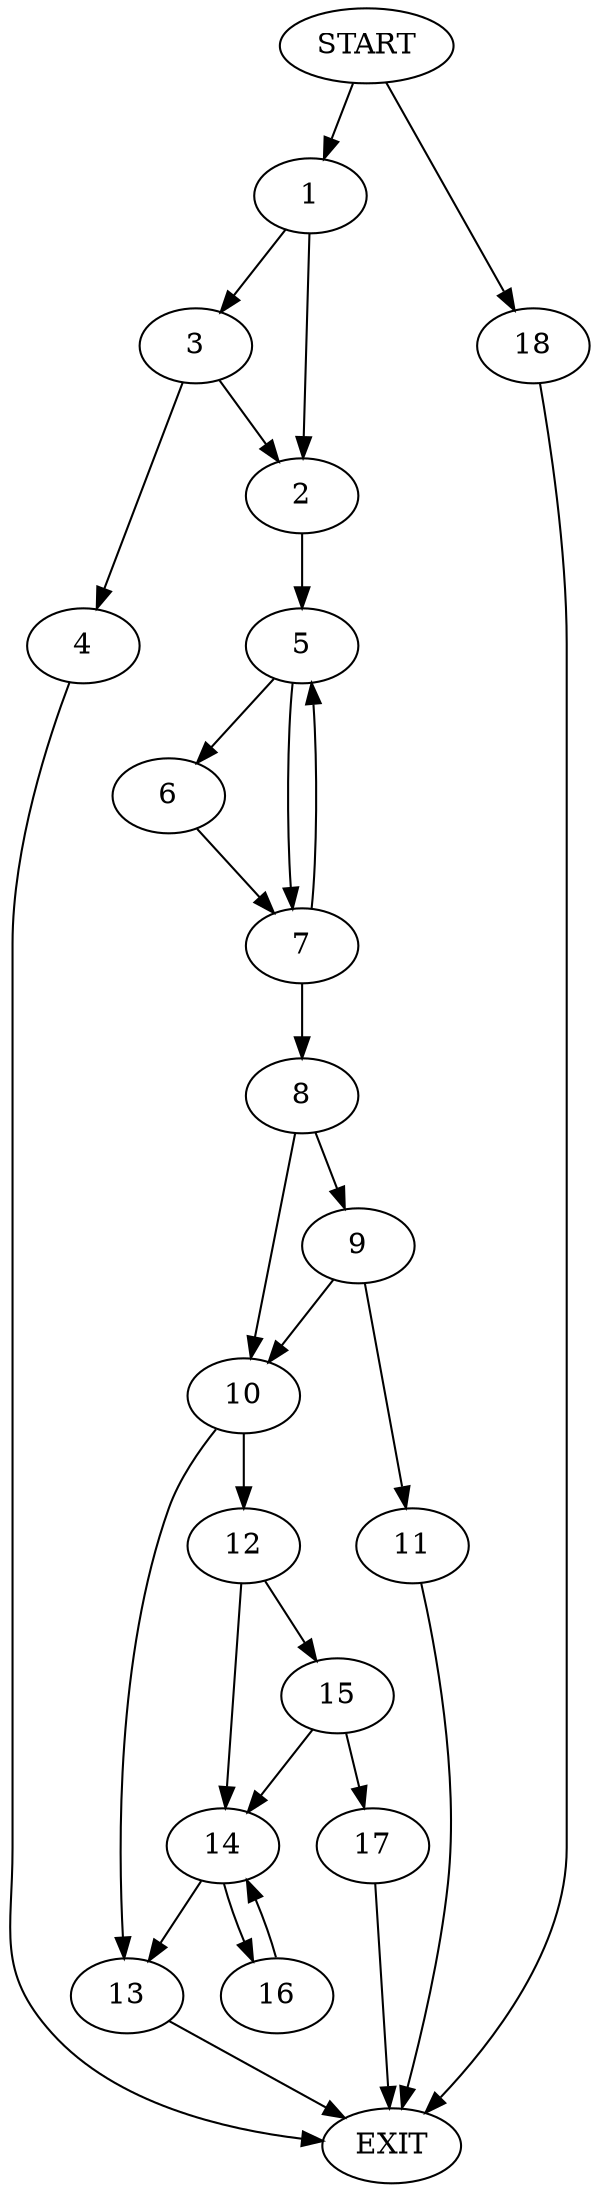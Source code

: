 digraph {
0 [label="START"]
19 [label="EXIT"]
0 -> 1
1 -> 2
1 -> 3
3 -> 2
3 -> 4
2 -> 5
4 -> 19
5 -> 6
5 -> 7
6 -> 7
7 -> 8
7 -> 5
8 -> 9
8 -> 10
9 -> 11
9 -> 10
10 -> 12
10 -> 13
11 -> 19
12 -> 14
12 -> 15
13 -> 19
14 -> 16
14 -> 13
15 -> 17
15 -> 14
17 -> 19
16 -> 14
0 -> 18
18 -> 19
}
